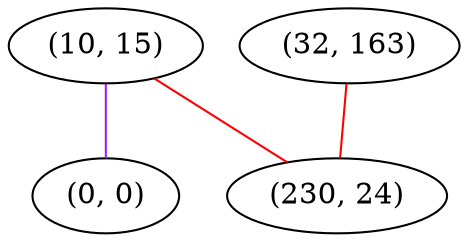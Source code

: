 graph "" {
"(10, 15)";
"(32, 163)";
"(0, 0)";
"(230, 24)";
"(10, 15)" -- "(0, 0)"  [color=purple, key=0, weight=4];
"(10, 15)" -- "(230, 24)"  [color=red, key=0, weight=1];
"(32, 163)" -- "(230, 24)"  [color=red, key=0, weight=1];
}
